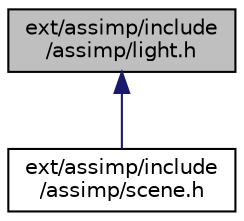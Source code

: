 digraph "ext/assimp/include/assimp/light.h"
{
  edge [fontname="Helvetica",fontsize="10",labelfontname="Helvetica",labelfontsize="10"];
  node [fontname="Helvetica",fontsize="10",shape=record];
  Node1 [label="ext/assimp/include\l/assimp/light.h",height=0.2,width=0.4,color="black", fillcolor="grey75", style="filled" fontcolor="black"];
  Node1 -> Node2 [dir="back",color="midnightblue",fontsize="10",style="solid",fontname="Helvetica"];
  Node2 [label="ext/assimp/include\l/assimp/scene.h",height=0.2,width=0.4,color="black", fillcolor="white", style="filled",URL="$scene_8h.html",tooltip="Defines the data structures in which the imported scene is returned. "];
}

